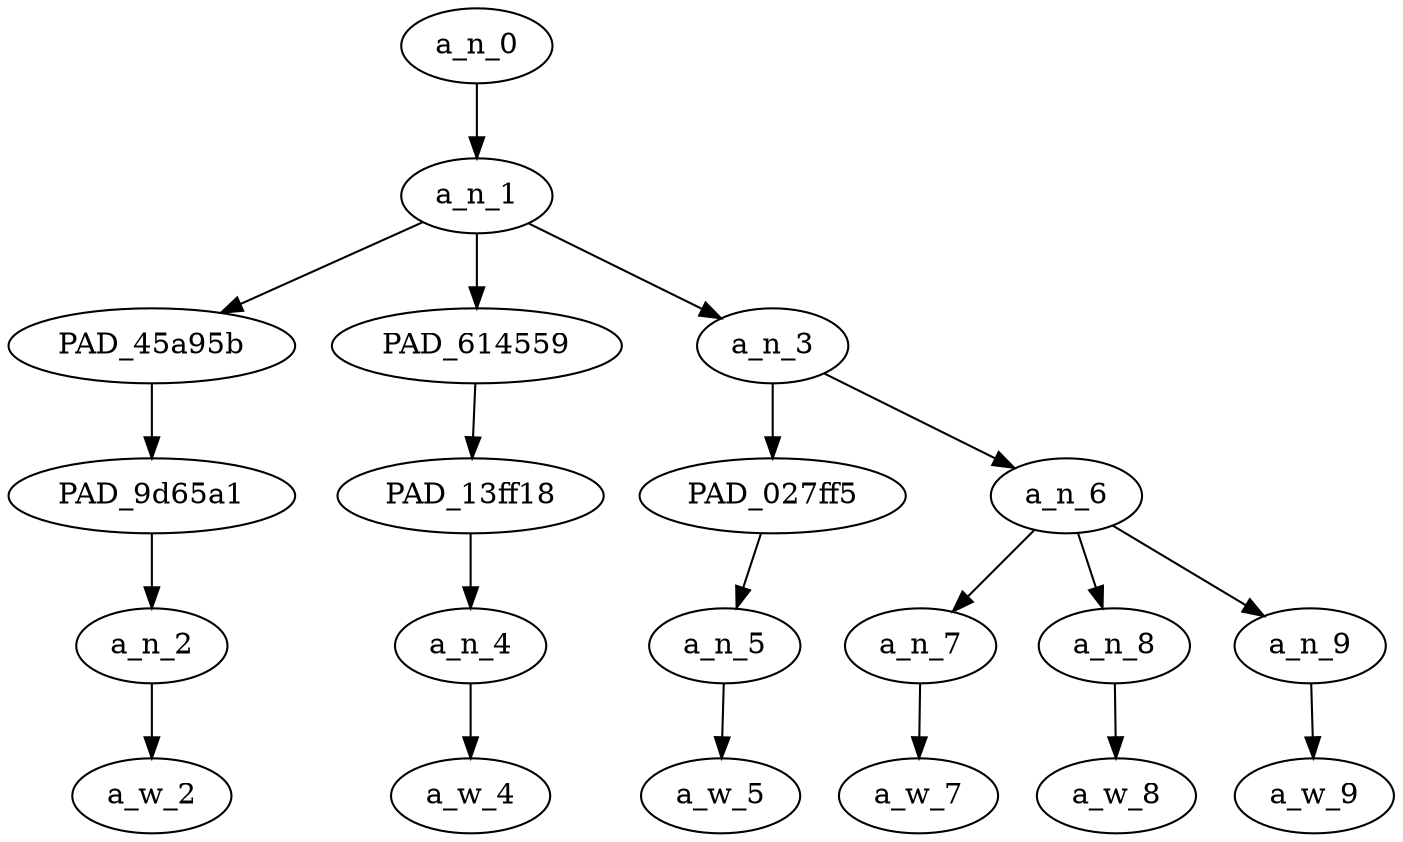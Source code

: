 strict digraph "" {
	a_n_0	[div_dir=-1,
		index=0,
		level=5,
		pos="2.3333333333333335,5!",
		text_span="[0, 1, 2, 3, 4, 5]",
		value=1.00000001];
	a_n_1	[div_dir=-1,
		index=0,
		level=4,
		pos="2.3333333333333335,4!",
		text_span="[0, 1, 2, 3, 4, 5]",
		value=0.99988374];
	a_n_0 -> a_n_1;
	PAD_45a95b	[div_dir=-1,
		index=0,
		level=3,
		pos="0.0,3!",
		text_span="[0]",
		value=0.26732633];
	a_n_1 -> PAD_45a95b;
	PAD_614559	[div_dir=-1,
		index=2,
		level=3,
		pos="5.0,3!",
		text_span="[5]",
		value=0.06483090];
	a_n_1 -> PAD_614559;
	a_n_3	[div_dir=-1,
		index=1,
		level=3,
		pos="2.0,3!",
		text_span="[1, 2, 3, 4]",
		value=0.66761024];
	a_n_1 -> a_n_3;
	PAD_9d65a1	[div_dir=-1,
		index=0,
		level=2,
		pos="0.0,2!",
		text_span="[0]",
		value=0.26732633];
	PAD_45a95b -> PAD_9d65a1;
	a_n_2	[div_dir=-1,
		index=0,
		level=1,
		pos="0.0,1!",
		text_span="[0]",
		value=0.26732633];
	PAD_9d65a1 -> a_n_2;
	a_w_2	[div_dir=0,
		index=0,
		level=0,
		pos="0,0!",
		text_span="[0]",
		value=goodmorning];
	a_n_2 -> a_w_2;
	PAD_13ff18	[div_dir=-1,
		index=3,
		level=2,
		pos="5.0,2!",
		text_span="[5]",
		value=0.06483090];
	PAD_614559 -> PAD_13ff18;
	a_n_4	[div_dir=-1,
		index=5,
		level=1,
		pos="5.0,1!",
		text_span="[5]",
		value=0.06483090];
	PAD_13ff18 -> a_n_4;
	a_w_4	[div_dir=0,
		index=5,
		level=0,
		pos="5,0!",
		text_span="[5]",
		value=only];
	a_n_4 -> a_w_4;
	PAD_027ff5	[div_dir=1,
		index=1,
		level=2,
		pos="1.0,2!",
		text_span="[1]",
		value=0.07014796];
	a_n_3 -> PAD_027ff5;
	a_n_6	[div_dir=-1,
		index=2,
		level=2,
		pos="3.0,2!",
		text_span="[2, 3, 4]",
		value=0.59745004];
	a_n_3 -> a_n_6;
	a_n_5	[div_dir=1,
		index=1,
		level=1,
		pos="1.0,1!",
		text_span="[1]",
		value=0.07014796];
	PAD_027ff5 -> a_n_5;
	a_w_5	[div_dir=0,
		index=1,
		level=0,
		pos="1,0!",
		text_span="[1]",
		value=to];
	a_n_5 -> a_w_5;
	a_n_7	[div_dir=-1,
		index=2,
		level=1,
		pos="2.0,1!",
		text_span="[2]",
		value=0.24271865];
	a_n_6 -> a_n_7;
	a_n_8	[div_dir=1,
		index=3,
		level=1,
		pos="3.0,1!",
		text_span="[3]",
		value=0.22530666];
	a_n_6 -> a_n_8;
	a_n_9	[div_dir=-1,
		index=4,
		level=1,
		pos="4.0,1!",
		text_span="[4]",
		value=0.12935252];
	a_n_6 -> a_n_9;
	a_w_7	[div_dir=0,
		index=2,
		level=0,
		pos="2,0!",
		text_span="[2]",
		value=toxic];
	a_n_7 -> a_w_7;
	a_w_8	[div_dir=0,
		index=3,
		level=0,
		pos="3,0!",
		text_span="[3]",
		value=abusive];
	a_n_8 -> a_w_8;
	a_w_9	[div_dir=0,
		index=4,
		level=0,
		pos="4,0!",
		text_span="[4]",
		value=women];
	a_n_9 -> a_w_9;
}

